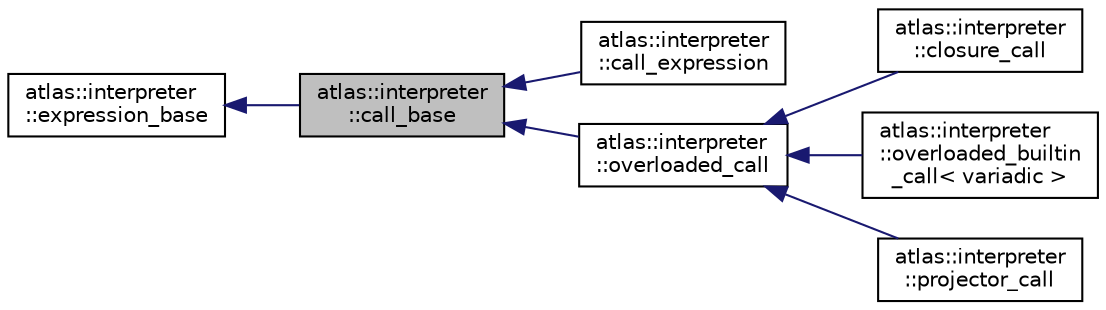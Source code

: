 digraph "atlas::interpreter::call_base"
{
  edge [fontname="Helvetica",fontsize="10",labelfontname="Helvetica",labelfontsize="10"];
  node [fontname="Helvetica",fontsize="10",shape=record];
  rankdir="LR";
  Node1 [label="atlas::interpreter\l::call_base",height=0.2,width=0.4,color="black", fillcolor="grey75", style="filled", fontcolor="black"];
  Node2 -> Node1 [dir="back",color="midnightblue",fontsize="10",style="solid",fontname="Helvetica"];
  Node2 [label="atlas::interpreter\l::expression_base",height=0.2,width=0.4,color="black", fillcolor="white", style="filled",URL="$structatlas_1_1interpreter_1_1expression__base.html"];
  Node1 -> Node3 [dir="back",color="midnightblue",fontsize="10",style="solid",fontname="Helvetica"];
  Node3 [label="atlas::interpreter\l::call_expression",height=0.2,width=0.4,color="black", fillcolor="white", style="filled",URL="$structatlas_1_1interpreter_1_1call__expression.html"];
  Node1 -> Node4 [dir="back",color="midnightblue",fontsize="10",style="solid",fontname="Helvetica"];
  Node4 [label="atlas::interpreter\l::overloaded_call",height=0.2,width=0.4,color="black", fillcolor="white", style="filled",URL="$structatlas_1_1interpreter_1_1overloaded__call.html"];
  Node4 -> Node5 [dir="back",color="midnightblue",fontsize="10",style="solid",fontname="Helvetica"];
  Node5 [label="atlas::interpreter\l::closure_call",height=0.2,width=0.4,color="black", fillcolor="white", style="filled",URL="$structatlas_1_1interpreter_1_1closure__call.html"];
  Node4 -> Node6 [dir="back",color="midnightblue",fontsize="10",style="solid",fontname="Helvetica"];
  Node6 [label="atlas::interpreter\l::overloaded_builtin\l_call\< variadic \>",height=0.2,width=0.4,color="black", fillcolor="white", style="filled",URL="$structatlas_1_1interpreter_1_1overloaded__builtin__call.html"];
  Node4 -> Node7 [dir="back",color="midnightblue",fontsize="10",style="solid",fontname="Helvetica"];
  Node7 [label="atlas::interpreter\l::projector_call",height=0.2,width=0.4,color="black", fillcolor="white", style="filled",URL="$structatlas_1_1interpreter_1_1projector__call.html"];
}
